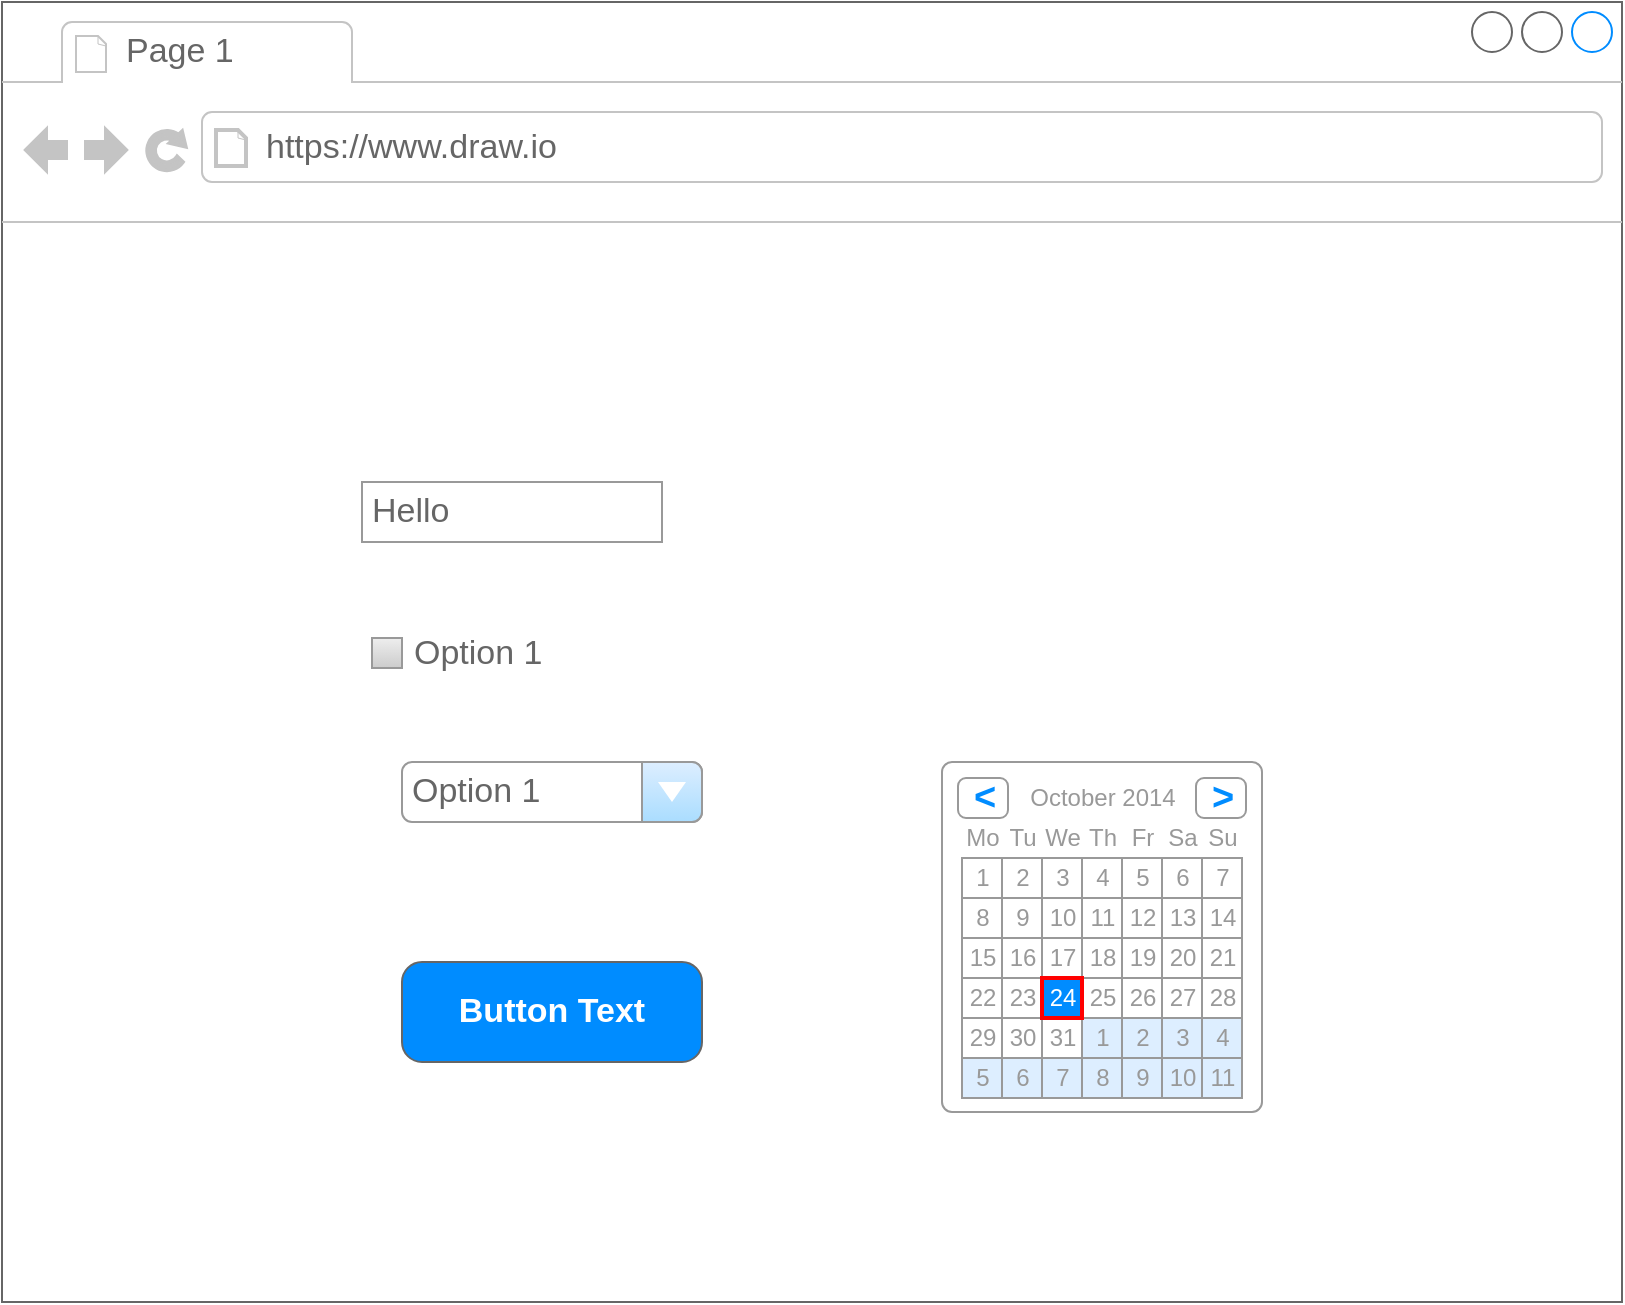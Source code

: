 <mxfile version="25.0.3">
  <diagram name="Page-1" id="jva3ZIlg37BISjTX_MBA">
    <mxGraphModel dx="1426" dy="903" grid="1" gridSize="10" guides="1" tooltips="1" connect="1" arrows="1" fold="1" page="1" pageScale="1" pageWidth="850" pageHeight="1100" math="0" shadow="0">
      <root>
        <mxCell id="0" />
        <mxCell id="1" parent="0" />
        <mxCell id="-Arn6vPxRo1JWFbX-__q-1" value="" style="strokeWidth=1;shadow=0;dashed=0;align=center;html=1;shape=mxgraph.mockup.containers.browserWindow;rSize=0;strokeColor=#666666;strokeColor2=#008cff;strokeColor3=#c4c4c4;mainText=,;recursiveResize=0;" vertex="1" parent="1">
          <mxGeometry x="80" y="170" width="810" height="650" as="geometry" />
        </mxCell>
        <mxCell id="-Arn6vPxRo1JWFbX-__q-2" value="Page 1" style="strokeWidth=1;shadow=0;dashed=0;align=center;html=1;shape=mxgraph.mockup.containers.anchor;fontSize=17;fontColor=#666666;align=left;whiteSpace=wrap;" vertex="1" parent="-Arn6vPxRo1JWFbX-__q-1">
          <mxGeometry x="60" y="12" width="110" height="26" as="geometry" />
        </mxCell>
        <mxCell id="-Arn6vPxRo1JWFbX-__q-3" value="https://www.draw.io" style="strokeWidth=1;shadow=0;dashed=0;align=center;html=1;shape=mxgraph.mockup.containers.anchor;rSize=0;fontSize=17;fontColor=#666666;align=left;" vertex="1" parent="-Arn6vPxRo1JWFbX-__q-1">
          <mxGeometry x="130" y="60" width="250" height="26" as="geometry" />
        </mxCell>
        <mxCell id="-Arn6vPxRo1JWFbX-__q-4" value="Button Text" style="strokeWidth=1;shadow=0;dashed=0;align=center;html=1;shape=mxgraph.mockup.buttons.button;strokeColor=#666666;fontColor=#ffffff;mainText=;buttonStyle=round;fontSize=17;fontStyle=1;fillColor=#008cff;whiteSpace=wrap;" vertex="1" parent="-Arn6vPxRo1JWFbX-__q-1">
          <mxGeometry x="200" y="480" width="150" height="50" as="geometry" />
        </mxCell>
        <mxCell id="-Arn6vPxRo1JWFbX-__q-5" value="Option 1" style="strokeWidth=1;shadow=0;dashed=0;align=center;html=1;shape=mxgraph.mockup.forms.comboBox;strokeColor=#999999;fillColor=#ddeeff;align=left;fillColor2=#aaddff;mainText=;fontColor=#666666;fontSize=17;spacingLeft=3;" vertex="1" parent="-Arn6vPxRo1JWFbX-__q-1">
          <mxGeometry x="200" y="380" width="150" height="30" as="geometry" />
        </mxCell>
        <mxCell id="-Arn6vPxRo1JWFbX-__q-6" value="Option 1" style="strokeWidth=1;shadow=0;dashed=0;align=center;html=1;shape=mxgraph.mockup.forms.rrect;rSize=0;fillColor=#eeeeee;strokeColor=#999999;gradientColor=#cccccc;align=left;spacingLeft=4;fontSize=17;fontColor=#666666;labelPosition=right;" vertex="1" parent="-Arn6vPxRo1JWFbX-__q-1">
          <mxGeometry x="185" y="318" width="15" height="15" as="geometry" />
        </mxCell>
        <mxCell id="-Arn6vPxRo1JWFbX-__q-7" value="" style="strokeWidth=1;shadow=0;dashed=0;align=center;html=1;shape=mxgraph.mockup.forms.rrect;rSize=5;strokeColor=#999999;fillColor=#ffffff;" vertex="1" parent="-Arn6vPxRo1JWFbX-__q-1">
          <mxGeometry x="470" y="380" width="160" height="175" as="geometry" />
        </mxCell>
        <mxCell id="-Arn6vPxRo1JWFbX-__q-8" value="October 2014" style="strokeWidth=1;shadow=0;dashed=0;align=center;html=1;shape=mxgraph.mockup.forms.anchor;fontColor=#999999;" vertex="1" parent="-Arn6vPxRo1JWFbX-__q-7">
          <mxGeometry x="30" y="8" width="100" height="20" as="geometry" />
        </mxCell>
        <mxCell id="-Arn6vPxRo1JWFbX-__q-9" value="&lt;" style="strokeWidth=1;shadow=0;dashed=0;align=center;html=1;shape=mxgraph.mockup.forms.rrect;rSize=4;strokeColor=#999999;fontColor=#008cff;fontSize=19;fontStyle=1;" vertex="1" parent="-Arn6vPxRo1JWFbX-__q-7">
          <mxGeometry x="8" y="8" width="25" height="20" as="geometry" />
        </mxCell>
        <mxCell id="-Arn6vPxRo1JWFbX-__q-10" value="&gt;" style="strokeWidth=1;shadow=0;dashed=0;align=center;html=1;shape=mxgraph.mockup.forms.rrect;rSize=4;strokeColor=#999999;fontColor=#008cff;fontSize=19;fontStyle=1;" vertex="1" parent="-Arn6vPxRo1JWFbX-__q-7">
          <mxGeometry x="127" y="8" width="25" height="20" as="geometry" />
        </mxCell>
        <mxCell id="-Arn6vPxRo1JWFbX-__q-11" value="Mo" style="strokeWidth=1;shadow=0;dashed=0;align=center;html=1;shape=mxgraph.mockup.forms.anchor;fontColor=#999999;" vertex="1" parent="-Arn6vPxRo1JWFbX-__q-7">
          <mxGeometry x="10" y="28" width="20" height="20" as="geometry" />
        </mxCell>
        <mxCell id="-Arn6vPxRo1JWFbX-__q-12" value="Tu" style="strokeWidth=1;shadow=0;dashed=0;align=center;html=1;shape=mxgraph.mockup.forms.anchor;fontColor=#999999;" vertex="1" parent="-Arn6vPxRo1JWFbX-__q-7">
          <mxGeometry x="30" y="28" width="20" height="20" as="geometry" />
        </mxCell>
        <mxCell id="-Arn6vPxRo1JWFbX-__q-13" value="We" style="strokeWidth=1;shadow=0;dashed=0;align=center;html=1;shape=mxgraph.mockup.forms.anchor;fontColor=#999999;" vertex="1" parent="-Arn6vPxRo1JWFbX-__q-7">
          <mxGeometry x="50" y="28" width="20" height="20" as="geometry" />
        </mxCell>
        <mxCell id="-Arn6vPxRo1JWFbX-__q-14" value="Th" style="strokeWidth=1;shadow=0;dashed=0;align=center;html=1;shape=mxgraph.mockup.forms.anchor;fontColor=#999999;" vertex="1" parent="-Arn6vPxRo1JWFbX-__q-7">
          <mxGeometry x="70" y="28" width="20" height="20" as="geometry" />
        </mxCell>
        <mxCell id="-Arn6vPxRo1JWFbX-__q-15" value="Fr" style="strokeWidth=1;shadow=0;dashed=0;align=center;html=1;shape=mxgraph.mockup.forms.anchor;fontColor=#999999;" vertex="1" parent="-Arn6vPxRo1JWFbX-__q-7">
          <mxGeometry x="90" y="28" width="20" height="20" as="geometry" />
        </mxCell>
        <mxCell id="-Arn6vPxRo1JWFbX-__q-16" value="Sa" style="strokeWidth=1;shadow=0;dashed=0;align=center;html=1;shape=mxgraph.mockup.forms.anchor;fontColor=#999999;" vertex="1" parent="-Arn6vPxRo1JWFbX-__q-7">
          <mxGeometry x="110" y="28" width="20" height="20" as="geometry" />
        </mxCell>
        <mxCell id="-Arn6vPxRo1JWFbX-__q-17" value="Su" style="strokeWidth=1;shadow=0;dashed=0;align=center;html=1;shape=mxgraph.mockup.forms.anchor;fontColor=#999999;" vertex="1" parent="-Arn6vPxRo1JWFbX-__q-7">
          <mxGeometry x="130" y="28" width="20" height="20" as="geometry" />
        </mxCell>
        <mxCell id="-Arn6vPxRo1JWFbX-__q-18" value="1" style="strokeWidth=1;shadow=0;dashed=0;align=center;html=1;shape=mxgraph.mockup.forms.rrect;rSize=0;strokeColor=#999999;fontColor=#999999;" vertex="1" parent="-Arn6vPxRo1JWFbX-__q-7">
          <mxGeometry x="10" y="48" width="20" height="20" as="geometry" />
        </mxCell>
        <mxCell id="-Arn6vPxRo1JWFbX-__q-19" value="2" style="strokeWidth=1;shadow=0;dashed=0;align=center;html=1;shape=mxgraph.mockup.forms.rrect;rSize=0;strokeColor=#999999;fontColor=#999999;" vertex="1" parent="-Arn6vPxRo1JWFbX-__q-7">
          <mxGeometry x="30" y="48" width="20" height="20" as="geometry" />
        </mxCell>
        <mxCell id="-Arn6vPxRo1JWFbX-__q-20" value="3" style="strokeWidth=1;shadow=0;dashed=0;align=center;html=1;shape=mxgraph.mockup.forms.rrect;rSize=0;strokeColor=#999999;fontColor=#999999;" vertex="1" parent="-Arn6vPxRo1JWFbX-__q-7">
          <mxGeometry x="50" y="48" width="20" height="20" as="geometry" />
        </mxCell>
        <mxCell id="-Arn6vPxRo1JWFbX-__q-21" value="4" style="strokeWidth=1;shadow=0;dashed=0;align=center;html=1;shape=mxgraph.mockup.forms.rrect;rSize=0;strokeColor=#999999;fontColor=#999999;" vertex="1" parent="-Arn6vPxRo1JWFbX-__q-7">
          <mxGeometry x="70" y="48" width="20" height="20" as="geometry" />
        </mxCell>
        <mxCell id="-Arn6vPxRo1JWFbX-__q-22" value="5" style="strokeWidth=1;shadow=0;dashed=0;align=center;html=1;shape=mxgraph.mockup.forms.rrect;rSize=0;strokeColor=#999999;fontColor=#999999;" vertex="1" parent="-Arn6vPxRo1JWFbX-__q-7">
          <mxGeometry x="90" y="48" width="20" height="20" as="geometry" />
        </mxCell>
        <mxCell id="-Arn6vPxRo1JWFbX-__q-23" value="6" style="strokeWidth=1;shadow=0;dashed=0;align=center;html=1;shape=mxgraph.mockup.forms.rrect;rSize=0;strokeColor=#999999;fontColor=#999999;" vertex="1" parent="-Arn6vPxRo1JWFbX-__q-7">
          <mxGeometry x="110" y="48" width="20" height="20" as="geometry" />
        </mxCell>
        <mxCell id="-Arn6vPxRo1JWFbX-__q-24" value="7" style="strokeWidth=1;shadow=0;dashed=0;align=center;html=1;shape=mxgraph.mockup.forms.rrect;rSize=0;strokeColor=#999999;fontColor=#999999;" vertex="1" parent="-Arn6vPxRo1JWFbX-__q-7">
          <mxGeometry x="130" y="48" width="20" height="20" as="geometry" />
        </mxCell>
        <mxCell id="-Arn6vPxRo1JWFbX-__q-25" value="8" style="strokeWidth=1;shadow=0;dashed=0;align=center;html=1;shape=mxgraph.mockup.forms.rrect;rSize=0;strokeColor=#999999;fontColor=#999999;" vertex="1" parent="-Arn6vPxRo1JWFbX-__q-7">
          <mxGeometry x="10" y="68" width="20" height="20" as="geometry" />
        </mxCell>
        <mxCell id="-Arn6vPxRo1JWFbX-__q-26" value="9" style="strokeWidth=1;shadow=0;dashed=0;align=center;html=1;shape=mxgraph.mockup.forms.rrect;rSize=0;strokeColor=#999999;fontColor=#999999;" vertex="1" parent="-Arn6vPxRo1JWFbX-__q-7">
          <mxGeometry x="30" y="68" width="20" height="20" as="geometry" />
        </mxCell>
        <mxCell id="-Arn6vPxRo1JWFbX-__q-27" value="10" style="strokeWidth=1;shadow=0;dashed=0;align=center;html=1;shape=mxgraph.mockup.forms.rrect;rSize=0;strokeColor=#999999;fontColor=#999999;" vertex="1" parent="-Arn6vPxRo1JWFbX-__q-7">
          <mxGeometry x="50" y="68" width="20" height="20" as="geometry" />
        </mxCell>
        <mxCell id="-Arn6vPxRo1JWFbX-__q-28" value="11" style="strokeWidth=1;shadow=0;dashed=0;align=center;html=1;shape=mxgraph.mockup.forms.rrect;rSize=0;strokeColor=#999999;fontColor=#999999;" vertex="1" parent="-Arn6vPxRo1JWFbX-__q-7">
          <mxGeometry x="70" y="68" width="20" height="20" as="geometry" />
        </mxCell>
        <mxCell id="-Arn6vPxRo1JWFbX-__q-29" value="12" style="strokeWidth=1;shadow=0;dashed=0;align=center;html=1;shape=mxgraph.mockup.forms.rrect;rSize=0;strokeColor=#999999;fontColor=#999999;" vertex="1" parent="-Arn6vPxRo1JWFbX-__q-7">
          <mxGeometry x="90" y="68" width="20" height="20" as="geometry" />
        </mxCell>
        <mxCell id="-Arn6vPxRo1JWFbX-__q-30" value="13" style="strokeWidth=1;shadow=0;dashed=0;align=center;html=1;shape=mxgraph.mockup.forms.rrect;rSize=0;strokeColor=#999999;fontColor=#999999;" vertex="1" parent="-Arn6vPxRo1JWFbX-__q-7">
          <mxGeometry x="110" y="68" width="20" height="20" as="geometry" />
        </mxCell>
        <mxCell id="-Arn6vPxRo1JWFbX-__q-31" value="14" style="strokeWidth=1;shadow=0;dashed=0;align=center;html=1;shape=mxgraph.mockup.forms.rrect;rSize=0;strokeColor=#999999;fontColor=#999999;" vertex="1" parent="-Arn6vPxRo1JWFbX-__q-7">
          <mxGeometry x="130" y="68" width="20" height="20" as="geometry" />
        </mxCell>
        <mxCell id="-Arn6vPxRo1JWFbX-__q-32" value="15" style="strokeWidth=1;shadow=0;dashed=0;align=center;html=1;shape=mxgraph.mockup.forms.rrect;rSize=0;strokeColor=#999999;fontColor=#999999;" vertex="1" parent="-Arn6vPxRo1JWFbX-__q-7">
          <mxGeometry x="10" y="88" width="20" height="20" as="geometry" />
        </mxCell>
        <mxCell id="-Arn6vPxRo1JWFbX-__q-33" value="16" style="strokeWidth=1;shadow=0;dashed=0;align=center;html=1;shape=mxgraph.mockup.forms.rrect;rSize=0;strokeColor=#999999;fontColor=#999999;" vertex="1" parent="-Arn6vPxRo1JWFbX-__q-7">
          <mxGeometry x="30" y="88" width="20" height="20" as="geometry" />
        </mxCell>
        <mxCell id="-Arn6vPxRo1JWFbX-__q-34" value="17" style="strokeWidth=1;shadow=0;dashed=0;align=center;html=1;shape=mxgraph.mockup.forms.rrect;rSize=0;strokeColor=#999999;fontColor=#999999;" vertex="1" parent="-Arn6vPxRo1JWFbX-__q-7">
          <mxGeometry x="50" y="88" width="20" height="20" as="geometry" />
        </mxCell>
        <mxCell id="-Arn6vPxRo1JWFbX-__q-35" value="18" style="strokeWidth=1;shadow=0;dashed=0;align=center;html=1;shape=mxgraph.mockup.forms.rrect;rSize=0;strokeColor=#999999;fontColor=#999999;" vertex="1" parent="-Arn6vPxRo1JWFbX-__q-7">
          <mxGeometry x="70" y="88" width="20" height="20" as="geometry" />
        </mxCell>
        <mxCell id="-Arn6vPxRo1JWFbX-__q-36" value="19" style="strokeWidth=1;shadow=0;dashed=0;align=center;html=1;shape=mxgraph.mockup.forms.rrect;rSize=0;strokeColor=#999999;fontColor=#999999;" vertex="1" parent="-Arn6vPxRo1JWFbX-__q-7">
          <mxGeometry x="90" y="88" width="20" height="20" as="geometry" />
        </mxCell>
        <mxCell id="-Arn6vPxRo1JWFbX-__q-37" value="20" style="strokeWidth=1;shadow=0;dashed=0;align=center;html=1;shape=mxgraph.mockup.forms.rrect;rSize=0;strokeColor=#999999;fontColor=#999999;" vertex="1" parent="-Arn6vPxRo1JWFbX-__q-7">
          <mxGeometry x="110" y="88" width="20" height="20" as="geometry" />
        </mxCell>
        <mxCell id="-Arn6vPxRo1JWFbX-__q-38" value="21" style="strokeWidth=1;shadow=0;dashed=0;align=center;html=1;shape=mxgraph.mockup.forms.rrect;rSize=0;strokeColor=#999999;fontColor=#999999;" vertex="1" parent="-Arn6vPxRo1JWFbX-__q-7">
          <mxGeometry x="130" y="88" width="20" height="20" as="geometry" />
        </mxCell>
        <mxCell id="-Arn6vPxRo1JWFbX-__q-39" value="22" style="strokeWidth=1;shadow=0;dashed=0;align=center;html=1;shape=mxgraph.mockup.forms.rrect;rSize=0;strokeColor=#999999;fontColor=#999999;" vertex="1" parent="-Arn6vPxRo1JWFbX-__q-7">
          <mxGeometry x="10" y="108" width="20" height="20" as="geometry" />
        </mxCell>
        <mxCell id="-Arn6vPxRo1JWFbX-__q-40" value="23" style="strokeWidth=1;shadow=0;dashed=0;align=center;html=1;shape=mxgraph.mockup.forms.rrect;rSize=0;strokeColor=#999999;fontColor=#999999;" vertex="1" parent="-Arn6vPxRo1JWFbX-__q-7">
          <mxGeometry x="30" y="108" width="20" height="20" as="geometry" />
        </mxCell>
        <mxCell id="-Arn6vPxRo1JWFbX-__q-41" value="25" style="strokeWidth=1;shadow=0;dashed=0;align=center;html=1;shape=mxgraph.mockup.forms.rrect;rSize=0;strokeColor=#999999;fontColor=#999999;" vertex="1" parent="-Arn6vPxRo1JWFbX-__q-7">
          <mxGeometry x="70" y="108" width="20" height="20" as="geometry" />
        </mxCell>
        <mxCell id="-Arn6vPxRo1JWFbX-__q-42" value="26" style="strokeWidth=1;shadow=0;dashed=0;align=center;html=1;shape=mxgraph.mockup.forms.rrect;rSize=0;strokeColor=#999999;fontColor=#999999;" vertex="1" parent="-Arn6vPxRo1JWFbX-__q-7">
          <mxGeometry x="90" y="108" width="20" height="20" as="geometry" />
        </mxCell>
        <mxCell id="-Arn6vPxRo1JWFbX-__q-43" value="27" style="strokeWidth=1;shadow=0;dashed=0;align=center;html=1;shape=mxgraph.mockup.forms.rrect;rSize=0;strokeColor=#999999;fontColor=#999999;" vertex="1" parent="-Arn6vPxRo1JWFbX-__q-7">
          <mxGeometry x="110" y="108" width="20" height="20" as="geometry" />
        </mxCell>
        <mxCell id="-Arn6vPxRo1JWFbX-__q-44" value="28" style="strokeWidth=1;shadow=0;dashed=0;align=center;html=1;shape=mxgraph.mockup.forms.rrect;rSize=0;strokeColor=#999999;fontColor=#999999;" vertex="1" parent="-Arn6vPxRo1JWFbX-__q-7">
          <mxGeometry x="130" y="108" width="20" height="20" as="geometry" />
        </mxCell>
        <mxCell id="-Arn6vPxRo1JWFbX-__q-45" value="29" style="strokeWidth=1;shadow=0;dashed=0;align=center;html=1;shape=mxgraph.mockup.forms.rrect;rSize=0;strokeColor=#999999;fontColor=#999999;" vertex="1" parent="-Arn6vPxRo1JWFbX-__q-7">
          <mxGeometry x="10" y="128" width="20" height="20" as="geometry" />
        </mxCell>
        <mxCell id="-Arn6vPxRo1JWFbX-__q-46" value="30" style="strokeWidth=1;shadow=0;dashed=0;align=center;html=1;shape=mxgraph.mockup.forms.rrect;rSize=0;strokeColor=#999999;fontColor=#999999;" vertex="1" parent="-Arn6vPxRo1JWFbX-__q-7">
          <mxGeometry x="30" y="128" width="20" height="20" as="geometry" />
        </mxCell>
        <mxCell id="-Arn6vPxRo1JWFbX-__q-47" value="31" style="strokeWidth=1;shadow=0;dashed=0;align=center;html=1;shape=mxgraph.mockup.forms.rrect;rSize=0;strokeColor=#999999;fontColor=#999999;" vertex="1" parent="-Arn6vPxRo1JWFbX-__q-7">
          <mxGeometry x="50" y="128" width="20" height="20" as="geometry" />
        </mxCell>
        <mxCell id="-Arn6vPxRo1JWFbX-__q-48" value="1" style="strokeWidth=1;shadow=0;dashed=0;align=center;html=1;shape=mxgraph.mockup.forms.rrect;rSize=0;strokeColor=#999999;fontColor=#999999;fillColor=#ddeeff;" vertex="1" parent="-Arn6vPxRo1JWFbX-__q-7">
          <mxGeometry x="70" y="128" width="20" height="20" as="geometry" />
        </mxCell>
        <mxCell id="-Arn6vPxRo1JWFbX-__q-49" value="2" style="strokeWidth=1;shadow=0;dashed=0;align=center;html=1;shape=mxgraph.mockup.forms.rrect;rSize=0;strokeColor=#999999;fontColor=#999999;fillColor=#ddeeff;" vertex="1" parent="-Arn6vPxRo1JWFbX-__q-7">
          <mxGeometry x="90" y="128" width="20" height="20" as="geometry" />
        </mxCell>
        <mxCell id="-Arn6vPxRo1JWFbX-__q-50" value="3" style="strokeWidth=1;shadow=0;dashed=0;align=center;html=1;shape=mxgraph.mockup.forms.rrect;rSize=0;strokeColor=#999999;fontColor=#999999;fillColor=#ddeeff;" vertex="1" parent="-Arn6vPxRo1JWFbX-__q-7">
          <mxGeometry x="110" y="128" width="20" height="20" as="geometry" />
        </mxCell>
        <mxCell id="-Arn6vPxRo1JWFbX-__q-51" value="4" style="strokeWidth=1;shadow=0;dashed=0;align=center;html=1;shape=mxgraph.mockup.forms.rrect;rSize=0;strokeColor=#999999;fontColor=#999999;fillColor=#ddeeff;" vertex="1" parent="-Arn6vPxRo1JWFbX-__q-7">
          <mxGeometry x="130" y="128" width="20" height="20" as="geometry" />
        </mxCell>
        <mxCell id="-Arn6vPxRo1JWFbX-__q-52" value="5" style="strokeWidth=1;shadow=0;dashed=0;align=center;html=1;shape=mxgraph.mockup.forms.rrect;rSize=0;strokeColor=#999999;fontColor=#999999;fillColor=#ddeeff;" vertex="1" parent="-Arn6vPxRo1JWFbX-__q-7">
          <mxGeometry x="10" y="148" width="20" height="20" as="geometry" />
        </mxCell>
        <mxCell id="-Arn6vPxRo1JWFbX-__q-53" value="6" style="strokeWidth=1;shadow=0;dashed=0;align=center;html=1;shape=mxgraph.mockup.forms.rrect;rSize=0;strokeColor=#999999;fontColor=#999999;fillColor=#ddeeff;" vertex="1" parent="-Arn6vPxRo1JWFbX-__q-7">
          <mxGeometry x="30" y="148" width="20" height="20" as="geometry" />
        </mxCell>
        <mxCell id="-Arn6vPxRo1JWFbX-__q-54" value="7" style="strokeWidth=1;shadow=0;dashed=0;align=center;html=1;shape=mxgraph.mockup.forms.rrect;rSize=0;strokeColor=#999999;fontColor=#999999;fillColor=#ddeeff;" vertex="1" parent="-Arn6vPxRo1JWFbX-__q-7">
          <mxGeometry x="50" y="148" width="20" height="20" as="geometry" />
        </mxCell>
        <mxCell id="-Arn6vPxRo1JWFbX-__q-55" value="8" style="strokeWidth=1;shadow=0;dashed=0;align=center;html=1;shape=mxgraph.mockup.forms.rrect;rSize=0;strokeColor=#999999;fontColor=#999999;fillColor=#ddeeff;" vertex="1" parent="-Arn6vPxRo1JWFbX-__q-7">
          <mxGeometry x="70" y="148" width="20" height="20" as="geometry" />
        </mxCell>
        <mxCell id="-Arn6vPxRo1JWFbX-__q-56" value="9" style="strokeWidth=1;shadow=0;dashed=0;align=center;html=1;shape=mxgraph.mockup.forms.rrect;rSize=0;strokeColor=#999999;fontColor=#999999;fillColor=#ddeeff;" vertex="1" parent="-Arn6vPxRo1JWFbX-__q-7">
          <mxGeometry x="90" y="148" width="20" height="20" as="geometry" />
        </mxCell>
        <mxCell id="-Arn6vPxRo1JWFbX-__q-57" value="10" style="strokeWidth=1;shadow=0;dashed=0;align=center;html=1;shape=mxgraph.mockup.forms.rrect;rSize=0;strokeColor=#999999;fontColor=#999999;fillColor=#ddeeff;" vertex="1" parent="-Arn6vPxRo1JWFbX-__q-7">
          <mxGeometry x="110" y="148" width="20" height="20" as="geometry" />
        </mxCell>
        <mxCell id="-Arn6vPxRo1JWFbX-__q-58" value="11" style="strokeWidth=1;shadow=0;dashed=0;align=center;html=1;shape=mxgraph.mockup.forms.rrect;rSize=0;strokeColor=#999999;fontColor=#999999;fillColor=#ddeeff;" vertex="1" parent="-Arn6vPxRo1JWFbX-__q-7">
          <mxGeometry x="130" y="148" width="20" height="20" as="geometry" />
        </mxCell>
        <mxCell id="-Arn6vPxRo1JWFbX-__q-59" value="24" style="strokeWidth=1;shadow=0;dashed=0;align=center;html=1;shape=mxgraph.mockup.forms.rrect;rSize=0;strokeColor=#ff0000;fontColor=#ffffff;strokeWidth=2;fillColor=#008cff;" vertex="1" parent="-Arn6vPxRo1JWFbX-__q-7">
          <mxGeometry x="50" y="108" width="20" height="20" as="geometry" />
        </mxCell>
        <mxCell id="-Arn6vPxRo1JWFbX-__q-60" value="Hello" style="strokeWidth=1;shadow=0;dashed=0;align=center;html=1;shape=mxgraph.mockup.forms.pwField;strokeColor=#999999;mainText=;align=left;fontColor=#666666;fontSize=17;spacingLeft=3;" vertex="1" parent="-Arn6vPxRo1JWFbX-__q-1">
          <mxGeometry x="180" y="240" width="150" height="30" as="geometry" />
        </mxCell>
      </root>
    </mxGraphModel>
  </diagram>
</mxfile>
